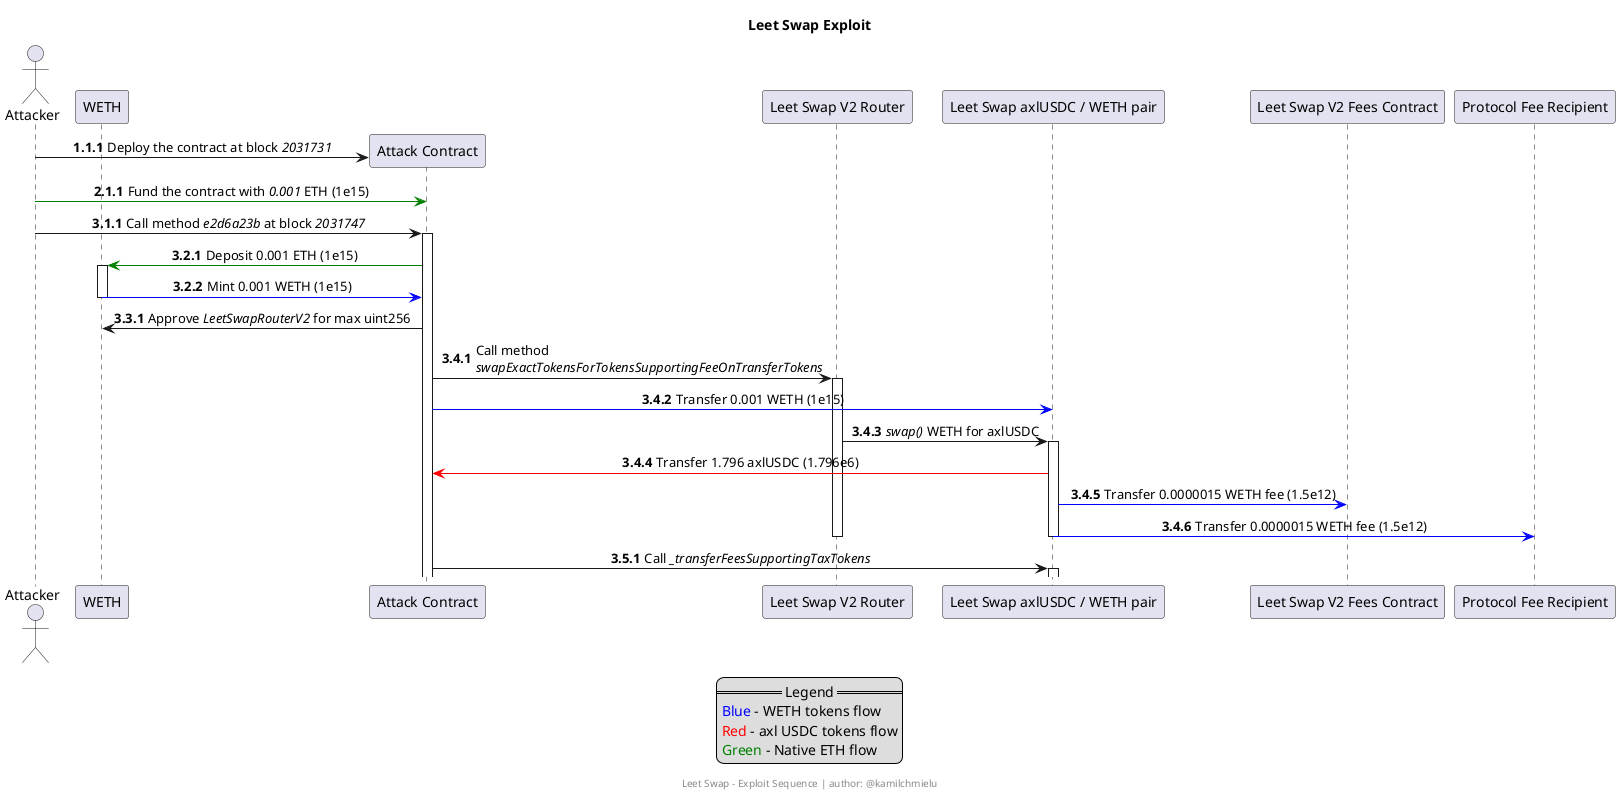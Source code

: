 @startuml
title Leet Swap Exploit

/' //////////////////////////////////////////////////////////////////
//                      System Participants                        //
////////////////////////////////////////////////////////////////// '/

actor "Attacker" as Attacker
participant "WETH" as WETH
participant "Attack Contract" as AttackContract
participant "Leet Swap V2 Router" as LeetSwapV2Router 
participant "Leet Swap axlUSDC / WETH pair" as AxlUsdcWethPair
participant "Leet Swap V2 Fees Contract" as LeetSwapV2Fees
participant "Protocol Fee Recipient" as ProtocolFeeRecipient

/' //////////////////////////////////////////////////////////////////
//                         Interactions                            //
////////////////////////////////////////////////////////////////// '/

'Numbers are in the A.B.C format, by calling `inc A` you will increase the first number by 1'
autonumber 1.1.1
Attacker -> AttackContract ** : Deploy the contract at block //2031731//

autonumber inc A
Attacker -[#green]> AttackContract : Fund the contract with //0.001// ETH (1e15)

autonumber inc A
Attacker -> AttackContract ++ : Call method //e2d6a23b// at block //2031747//

autonumber inc B
AttackContract -[#green]> WETH ++ : Deposit 0.001 ETH (1e15)
WETH -[#blue]> AttackContract -- : Mint 0.001 WETH (1e15)

autonumber inc B
AttackContract -> WETH : Approve //LeetSwapRouterV2// for max uint256

autonumber inc B
AttackContract -> LeetSwapV2Router ++ : Call method\n//swapExactTokensForTokensSupportingFeeOnTransferTokens//
AttackContract -[#blue]> AxlUsdcWethPair : Transfer 0.001 WETH (1e15)
LeetSwapV2Router -> AxlUsdcWethPair ++ : //swap()// WETH for axlUSDC
AxlUsdcWethPair -[#red]> AttackContract : Transfer 1.796 axlUSDC (1.796e6)
AxlUsdcWethPair -[#blue]> LeetSwapV2Fees : Transfer 0.0000015 WETH fee (1.5e12)
AxlUsdcWethPair -[#blue]> ProtocolFeeRecipient -- : Transfer 0.0000015 WETH fee (1.5e12)
deactivate

autonumber inc B
AttackContract -> AxlUsdcWethPair ++ : Call //_transferFeesSupportingTaxTokens//

/' //////////////////////////////////////////////////////////////////
//                            Legend                               //
////////////////////////////////////////////////////////////////// '/

legend
    == Legend ==
    <font color=blue>Blue</font> - WETH tokens flow
    <font color=red>Red</font> - axl USDC tokens flow
    <font color=green>Green</font> - Native ETH flow
endlegend

/' //////////////////////////////////////////////////////////////////
//                            Styling                              //
////////////////////////////////////////////////////////////////// '/

skinparam sequenceMessageAlign center
skinparam note {
    BorderColor black
    BackgroundColor white
    FontColor black
}
skinparam participant {
    FontSize 25
    BackgroundColor lightgray
}

footer Leet Swap - Exploit Sequence | author: @kamilchmielu
@enduml
